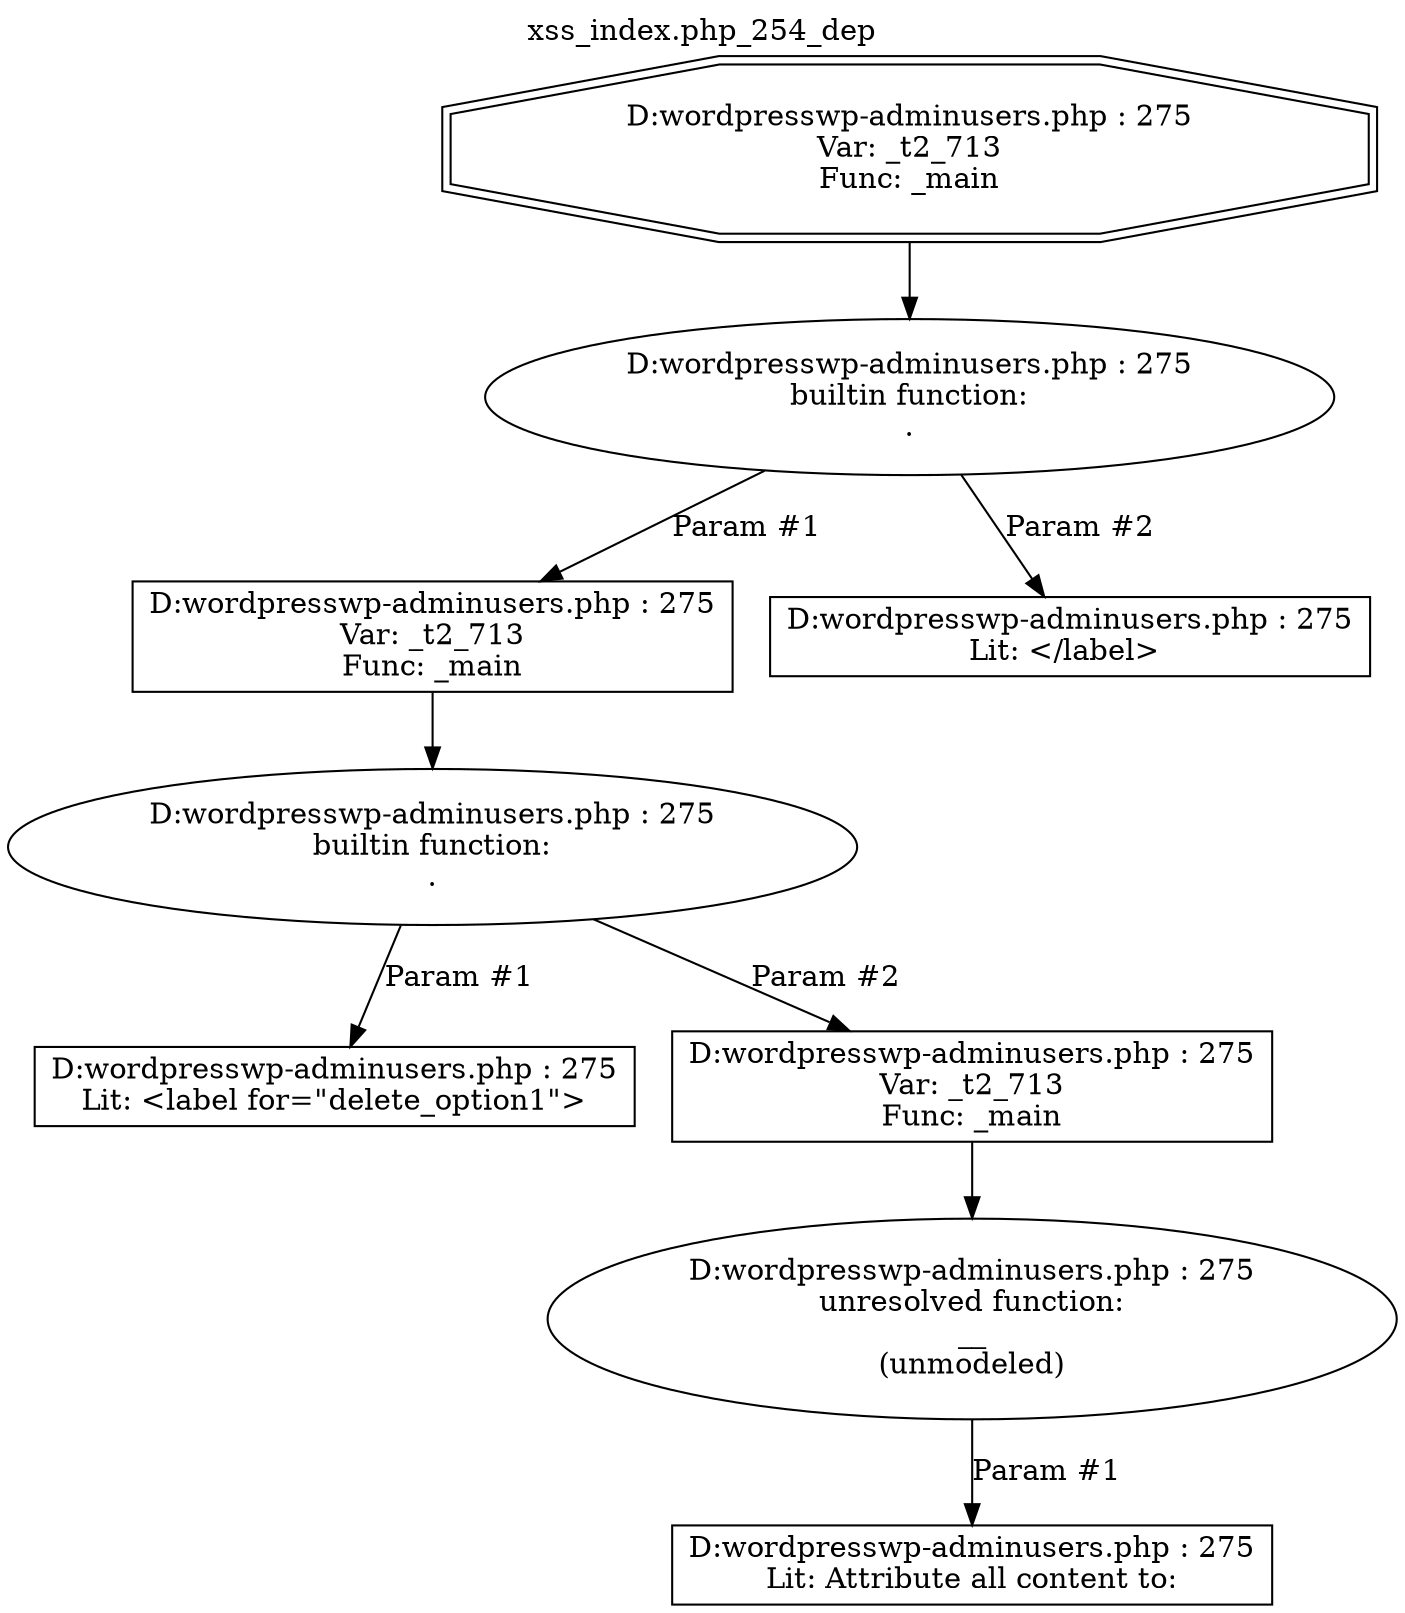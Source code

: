 digraph cfg {
  label="xss_index.php_254_dep";
  labelloc=t;
  n1 [shape=doubleoctagon, label="D:\wordpress\wp-admin\users.php : 275\nVar: _t2_713\nFunc: _main\n"];
  n2 [shape=ellipse, label="D:\wordpress\wp-admin\users.php : 275\nbuiltin function:\n.\n"];
  n3 [shape=box, label="D:\wordpress\wp-admin\users.php : 275\nVar: _t2_713\nFunc: _main\n"];
  n4 [shape=ellipse, label="D:\wordpress\wp-admin\users.php : 275\nbuiltin function:\n.\n"];
  n5 [shape=box, label="D:\wordpress\wp-admin\users.php : 275\nLit: <label for=\"delete_option1\">\n"];
  n6 [shape=box, label="D:\wordpress\wp-admin\users.php : 275\nVar: _t2_713\nFunc: _main\n"];
  n7 [shape=ellipse, label="D:\wordpress\wp-admin\users.php : 275\nunresolved function:\n__\n(unmodeled)\n"];
  n8 [shape=box, label="D:\wordpress\wp-admin\users.php : 275\nLit: Attribute all content to:\n"];
  n9 [shape=box, label="D:\wordpress\wp-admin\users.php : 275\nLit: </label> \n"];
  n1 -> n2;
  n3 -> n4;
  n4 -> n5[label="Param #1"];
  n4 -> n6[label="Param #2"];
  n6 -> n7;
  n7 -> n8[label="Param #1"];
  n2 -> n3[label="Param #1"];
  n2 -> n9[label="Param #2"];
}
